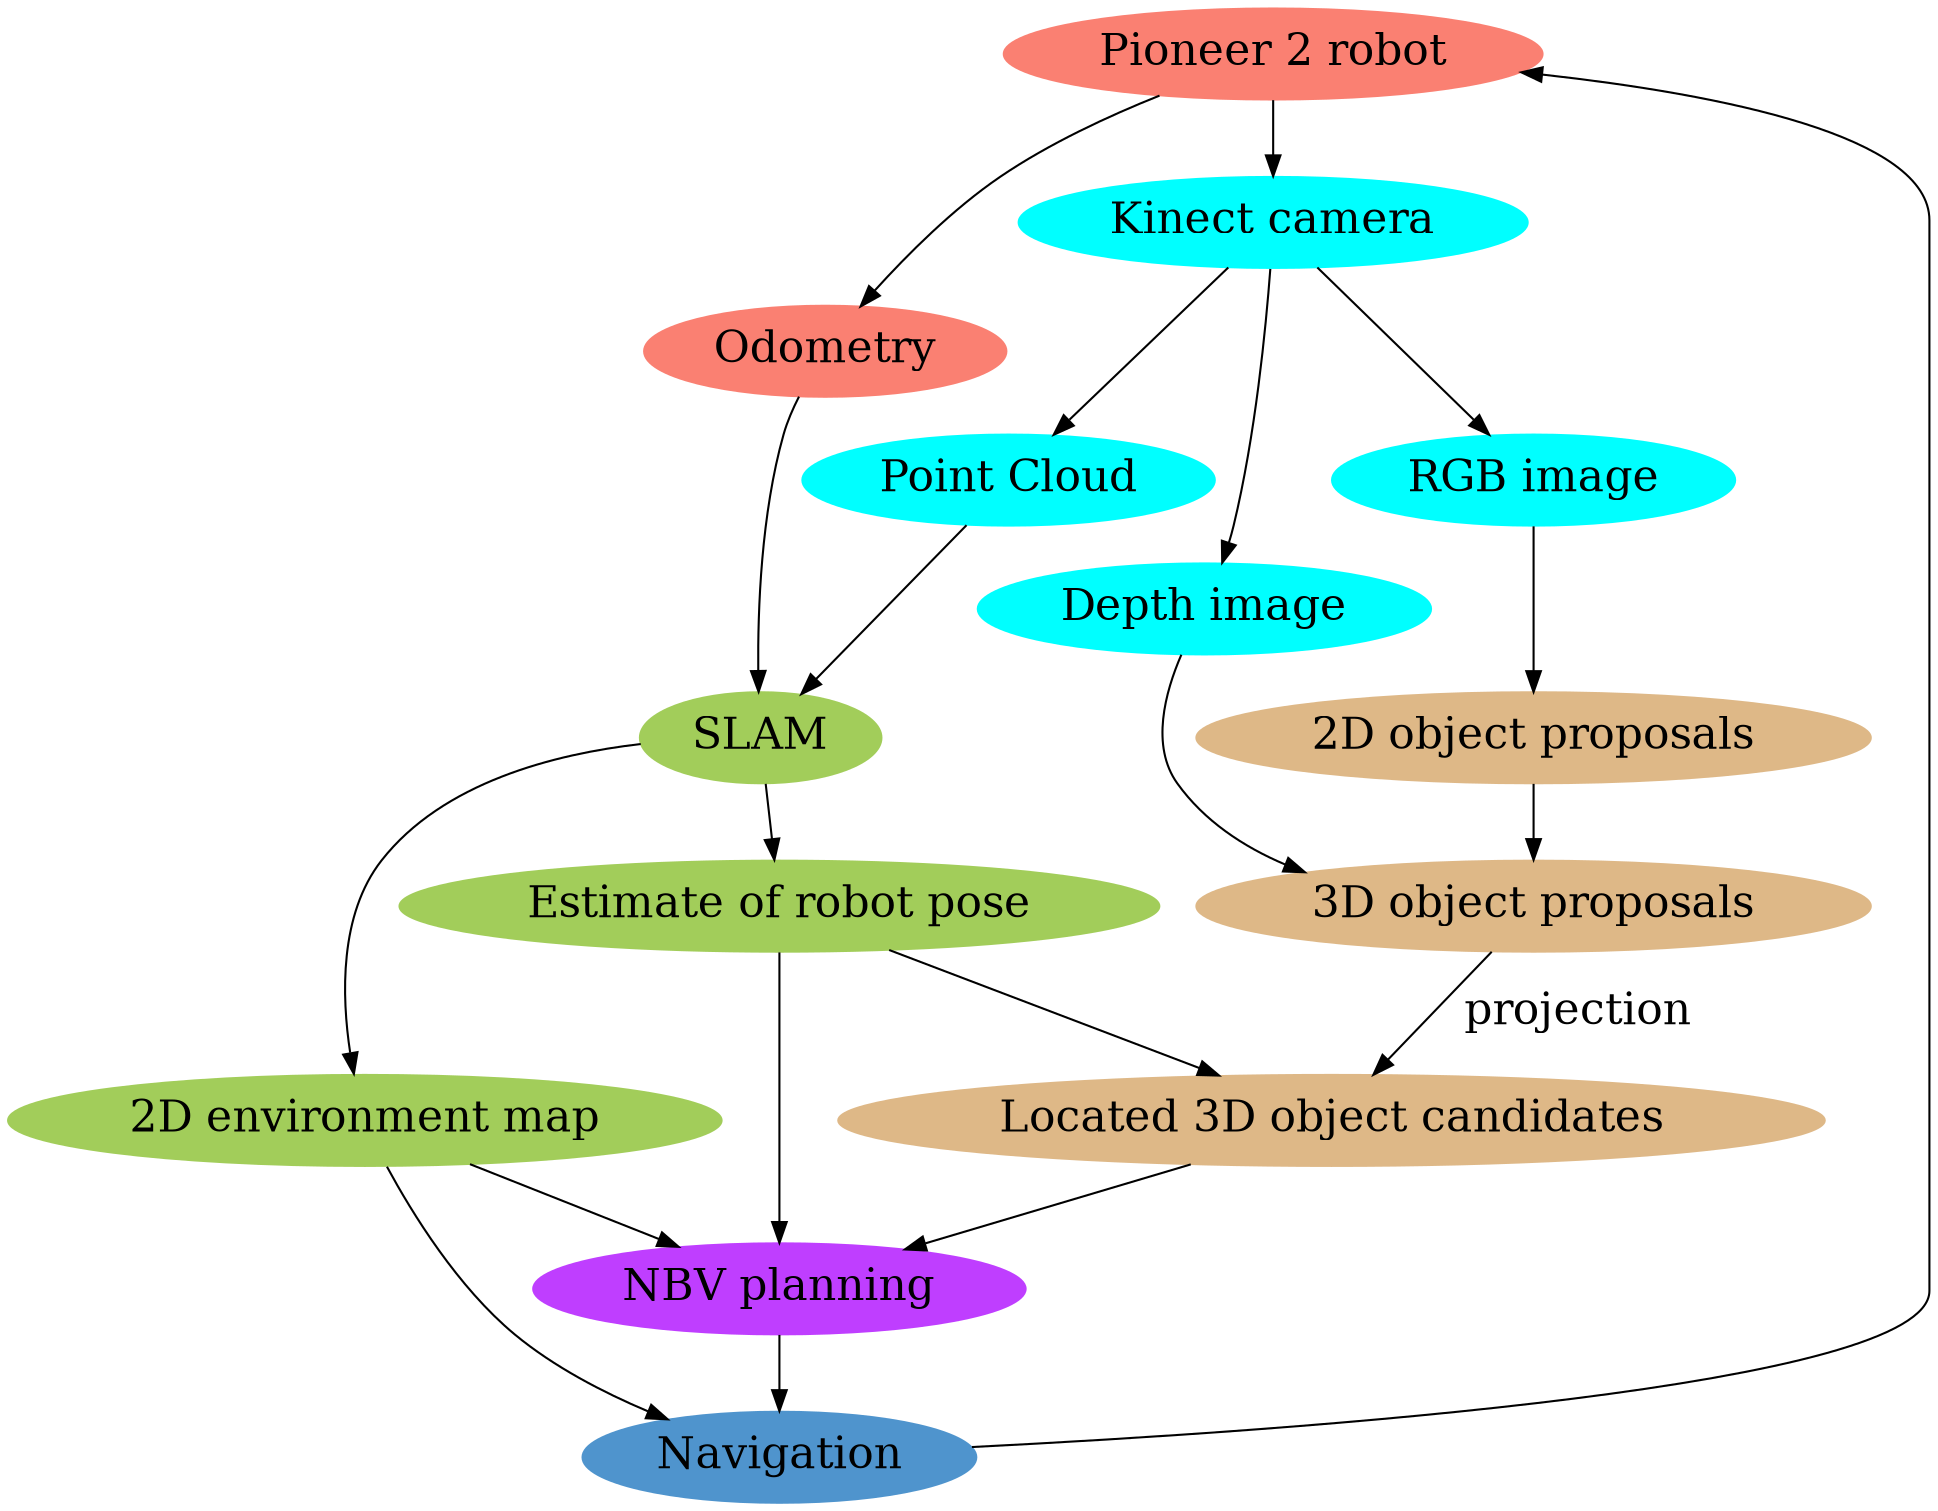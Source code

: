 digraph G {
  graph [fontname = "Helvetica-Oblique", rankdir=UD];
  node [color = white, fontsize = 21, style = filled];
  edge [fontsize = 21]
  "Pioneer 2 robot" [color = salmon];
  "Kinect camera" [color = cyan];
	"Pioneer 2 robot" -> "Kinect camera";
	"Pioneer 2 robot" -> "Odometry";
	"Kinect camera" -> "RGB image";
	"RGB image" [color = cyan];
	"Kinect camera" [color = cyan];
	"Depth image" [color = cyan];
	"Kinect camera" -> "Depth image";
  "Odometry" [color = salmon];
	"Odometry" -> "SLAM";
	"Point Cloud" [color = cyan];
	"Kinect camera" -> "Point Cloud";
	"Point Cloud" -> "SLAM"
	"3D object proposals" [color = burlywood];
	"Depth image" -> "3D object proposals";
	"2D object proposals" [color = burlywood];
	"RGB image" -> "2D object proposals";
	"SLAM" [color = darkolivegreen3];
	"2D environment map" [color = darkolivegreen3];
	"SLAM" -> "2D environment map";
	"Estimate of robot pose" [color = darkolivegreen3];
	"SLAM" -> "Estimate of robot pose";
	"2D object proposals" -> "3D object proposals";
	"Located 3D object candidates" [color = burlywood];
	"3D object proposals" -> "Located 3D object candidates" [label = " projection"];
	"Estimate of robot pose" -> "Located 3D object candidates";
	"NBV planning" [color = darkorchid1];
	"Located 3D object candidates" -> "NBV planning";
	"2D environment map" -> "NBV planning";
  "Navigation" [color = steelblue3];
	"NBV planning" -> "Navigation";
	"2D environment map" -> "Navigation";
	"Estimate of robot pose" -> "NBV planning";
	"Navigation" -> "Pioneer 2 robot";
}
